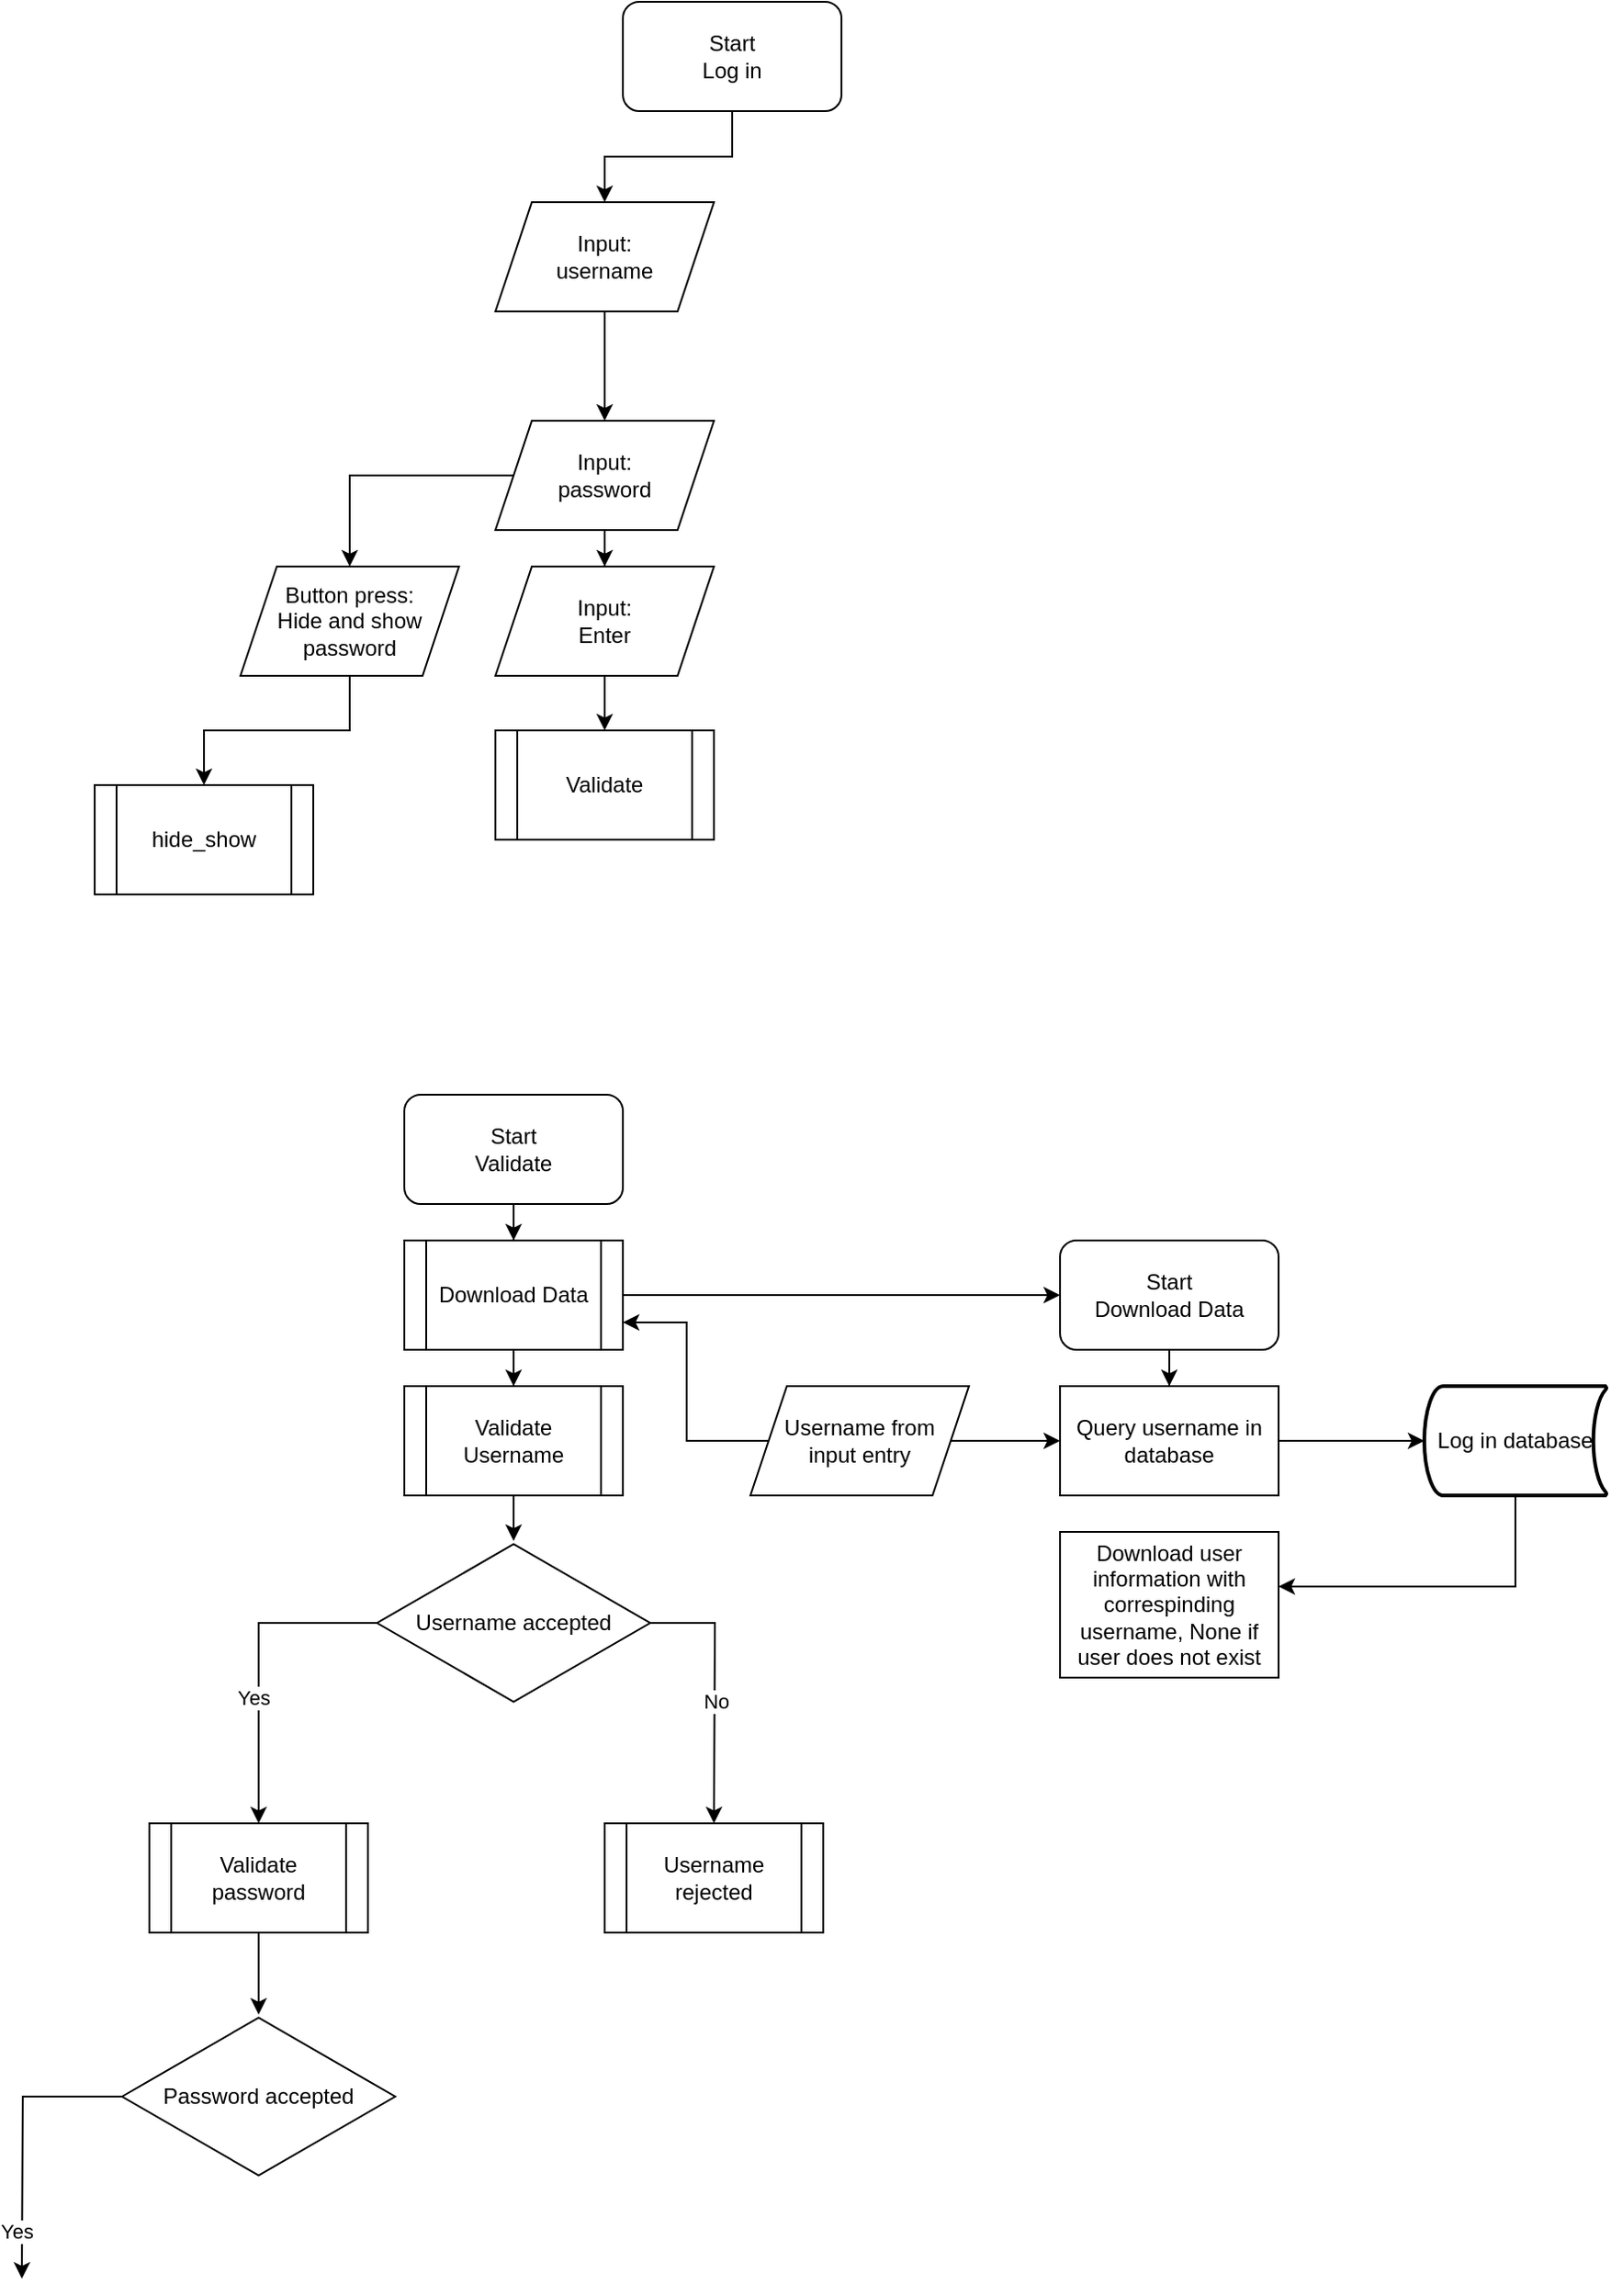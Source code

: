 <mxfile version="20.3.2" type="device"><diagram id="R27SOSAJEqj7ZdD5XJOq" name="Page-1"><mxGraphModel dx="1625" dy="379" grid="1" gridSize="10" guides="1" tooltips="1" connect="1" arrows="1" fold="1" page="1" pageScale="1" pageWidth="827" pageHeight="1169" math="0" shadow="0"><root><mxCell id="0"/><mxCell id="1" parent="0"/><mxCell id="Kor_TK83kr8D7pLzxI9r-2" style="edgeStyle=orthogonalEdgeStyle;rounded=0;orthogonalLoop=1;jettySize=auto;html=1;" edge="1" parent="1" source="Kor_TK83kr8D7pLzxI9r-1" target="Kor_TK83kr8D7pLzxI9r-3"><mxGeometry relative="1" as="geometry"><mxPoint x="380" y="200" as="targetPoint"/></mxGeometry></mxCell><mxCell id="Kor_TK83kr8D7pLzxI9r-1" value="Start&lt;br&gt;Log in" style="rounded=1;whiteSpace=wrap;html=1;" vertex="1" parent="1"><mxGeometry x="320" y="40" width="120" height="60" as="geometry"/></mxCell><mxCell id="Kor_TK83kr8D7pLzxI9r-4" style="edgeStyle=orthogonalEdgeStyle;rounded=0;orthogonalLoop=1;jettySize=auto;html=1;" edge="1" parent="1" source="Kor_TK83kr8D7pLzxI9r-3" target="Kor_TK83kr8D7pLzxI9r-5"><mxGeometry relative="1" as="geometry"><mxPoint x="310" y="270" as="targetPoint"/></mxGeometry></mxCell><mxCell id="Kor_TK83kr8D7pLzxI9r-3" value="Input:&lt;br&gt;username" style="shape=parallelogram;perimeter=parallelogramPerimeter;whiteSpace=wrap;html=1;fixedSize=1;" vertex="1" parent="1"><mxGeometry x="250" y="150" width="120" height="60" as="geometry"/></mxCell><mxCell id="Kor_TK83kr8D7pLzxI9r-6" style="edgeStyle=orthogonalEdgeStyle;rounded=0;orthogonalLoop=1;jettySize=auto;html=1;" edge="1" parent="1" source="Kor_TK83kr8D7pLzxI9r-5" target="Kor_TK83kr8D7pLzxI9r-7"><mxGeometry relative="1" as="geometry"><mxPoint x="170" y="380" as="targetPoint"/></mxGeometry></mxCell><mxCell id="Kor_TK83kr8D7pLzxI9r-14" style="edgeStyle=orthogonalEdgeStyle;rounded=0;orthogonalLoop=1;jettySize=auto;html=1;" edge="1" parent="1" source="Kor_TK83kr8D7pLzxI9r-5" target="Kor_TK83kr8D7pLzxI9r-15"><mxGeometry relative="1" as="geometry"><mxPoint x="310" y="390" as="targetPoint"/></mxGeometry></mxCell><mxCell id="Kor_TK83kr8D7pLzxI9r-5" value="Input:&lt;br&gt;password" style="shape=parallelogram;perimeter=parallelogramPerimeter;whiteSpace=wrap;html=1;fixedSize=1;" vertex="1" parent="1"><mxGeometry x="250" y="270" width="120" height="60" as="geometry"/></mxCell><mxCell id="Kor_TK83kr8D7pLzxI9r-8" style="edgeStyle=orthogonalEdgeStyle;rounded=0;orthogonalLoop=1;jettySize=auto;html=1;" edge="1" parent="1" source="Kor_TK83kr8D7pLzxI9r-7" target="Kor_TK83kr8D7pLzxI9r-9"><mxGeometry relative="1" as="geometry"><mxPoint x="90" y="470" as="targetPoint"/></mxGeometry></mxCell><mxCell id="Kor_TK83kr8D7pLzxI9r-7" value="Button press:&lt;br&gt;Hide and show password" style="shape=parallelogram;perimeter=parallelogramPerimeter;whiteSpace=wrap;html=1;fixedSize=1;" vertex="1" parent="1"><mxGeometry x="110" y="350" width="120" height="60" as="geometry"/></mxCell><mxCell id="Kor_TK83kr8D7pLzxI9r-9" value="hide_show" style="shape=process;whiteSpace=wrap;html=1;backgroundOutline=1;" vertex="1" parent="1"><mxGeometry x="30" y="470" width="120" height="60" as="geometry"/></mxCell><mxCell id="Kor_TK83kr8D7pLzxI9r-16" style="edgeStyle=orthogonalEdgeStyle;rounded=0;orthogonalLoop=1;jettySize=auto;html=1;" edge="1" parent="1" source="Kor_TK83kr8D7pLzxI9r-15" target="Kor_TK83kr8D7pLzxI9r-17"><mxGeometry relative="1" as="geometry"><mxPoint x="310" y="460" as="targetPoint"/></mxGeometry></mxCell><mxCell id="Kor_TK83kr8D7pLzxI9r-15" value="Input:&lt;br&gt;Enter" style="shape=parallelogram;perimeter=parallelogramPerimeter;whiteSpace=wrap;html=1;fixedSize=1;" vertex="1" parent="1"><mxGeometry x="250" y="350" width="120" height="60" as="geometry"/></mxCell><mxCell id="Kor_TK83kr8D7pLzxI9r-17" value="Validate" style="shape=process;whiteSpace=wrap;html=1;backgroundOutline=1;" vertex="1" parent="1"><mxGeometry x="250" y="440" width="120" height="60" as="geometry"/></mxCell><mxCell id="Kor_TK83kr8D7pLzxI9r-19" style="edgeStyle=orthogonalEdgeStyle;rounded=0;orthogonalLoop=1;jettySize=auto;html=1;" edge="1" parent="1" source="Kor_TK83kr8D7pLzxI9r-18" target="Kor_TK83kr8D7pLzxI9r-20"><mxGeometry relative="1" as="geometry"><mxPoint x="260" y="770" as="targetPoint"/></mxGeometry></mxCell><mxCell id="Kor_TK83kr8D7pLzxI9r-18" value="Start&lt;br&gt;Validate" style="rounded=1;whiteSpace=wrap;html=1;" vertex="1" parent="1"><mxGeometry x="200" y="640" width="120" height="60" as="geometry"/></mxCell><mxCell id="Kor_TK83kr8D7pLzxI9r-21" style="edgeStyle=orthogonalEdgeStyle;rounded=0;orthogonalLoop=1;jettySize=auto;html=1;" edge="1" parent="1" source="Kor_TK83kr8D7pLzxI9r-20" target="Kor_TK83kr8D7pLzxI9r-22"><mxGeometry relative="1" as="geometry"><mxPoint x="260" y="820" as="targetPoint"/></mxGeometry></mxCell><mxCell id="Kor_TK83kr8D7pLzxI9r-61" style="edgeStyle=orthogonalEdgeStyle;rounded=0;orthogonalLoop=1;jettySize=auto;html=1;entryX=0;entryY=0.5;entryDx=0;entryDy=0;" edge="1" parent="1" source="Kor_TK83kr8D7pLzxI9r-20" target="Kor_TK83kr8D7pLzxI9r-41"><mxGeometry relative="1" as="geometry"/></mxCell><mxCell id="Kor_TK83kr8D7pLzxI9r-20" value="Download Data" style="shape=process;whiteSpace=wrap;html=1;backgroundOutline=1;" vertex="1" parent="1"><mxGeometry x="200" y="720" width="120" height="60" as="geometry"/></mxCell><mxCell id="Kor_TK83kr8D7pLzxI9r-23" style="edgeStyle=orthogonalEdgeStyle;rounded=0;orthogonalLoop=1;jettySize=auto;html=1;" edge="1" parent="1" source="Kor_TK83kr8D7pLzxI9r-22" target="Kor_TK83kr8D7pLzxI9r-26"><mxGeometry relative="1" as="geometry"><mxPoint x="260" y="930" as="targetPoint"/></mxGeometry></mxCell><mxCell id="Kor_TK83kr8D7pLzxI9r-22" value="Validate Username" style="shape=process;whiteSpace=wrap;html=1;backgroundOutline=1;" vertex="1" parent="1"><mxGeometry x="200" y="800" width="120" height="60" as="geometry"/></mxCell><mxCell id="Kor_TK83kr8D7pLzxI9r-27" style="edgeStyle=orthogonalEdgeStyle;rounded=0;orthogonalLoop=1;jettySize=auto;html=1;" edge="1" parent="1" source="Kor_TK83kr8D7pLzxI9r-26" target="Kor_TK83kr8D7pLzxI9r-29"><mxGeometry relative="1" as="geometry"><mxPoint x="155" y="1010" as="targetPoint"/></mxGeometry></mxCell><mxCell id="Kor_TK83kr8D7pLzxI9r-30" value="Yes" style="edgeLabel;html=1;align=center;verticalAlign=middle;resizable=0;points=[];" vertex="1" connectable="0" parent="Kor_TK83kr8D7pLzxI9r-27"><mxGeometry x="0.212" y="-3" relative="1" as="geometry"><mxPoint as="offset"/></mxGeometry></mxCell><mxCell id="Kor_TK83kr8D7pLzxI9r-31" style="edgeStyle=orthogonalEdgeStyle;rounded=0;orthogonalLoop=1;jettySize=auto;html=1;" edge="1" parent="1" source="Kor_TK83kr8D7pLzxI9r-26"><mxGeometry relative="1" as="geometry"><mxPoint x="370" y="1040" as="targetPoint"/></mxGeometry></mxCell><mxCell id="Kor_TK83kr8D7pLzxI9r-32" value="No" style="edgeLabel;html=1;align=center;verticalAlign=middle;resizable=0;points=[];" vertex="1" connectable="0" parent="Kor_TK83kr8D7pLzxI9r-31"><mxGeometry x="0.076" relative="1" as="geometry"><mxPoint as="offset"/></mxGeometry></mxCell><mxCell id="Kor_TK83kr8D7pLzxI9r-26" value="Username accepted" style="html=1;whiteSpace=wrap;aspect=fixed;shape=isoRectangle;" vertex="1" parent="1"><mxGeometry x="185" y="885" width="150" height="90" as="geometry"/></mxCell><mxCell id="Kor_TK83kr8D7pLzxI9r-37" style="edgeStyle=orthogonalEdgeStyle;rounded=0;orthogonalLoop=1;jettySize=auto;html=1;" edge="1" parent="1" source="Kor_TK83kr8D7pLzxI9r-29" target="Kor_TK83kr8D7pLzxI9r-38"><mxGeometry relative="1" as="geometry"><mxPoint x="120" y="1190" as="targetPoint"/></mxGeometry></mxCell><mxCell id="Kor_TK83kr8D7pLzxI9r-29" value="Validate password" style="shape=process;whiteSpace=wrap;html=1;backgroundOutline=1;" vertex="1" parent="1"><mxGeometry x="60" y="1040" width="120" height="60" as="geometry"/></mxCell><mxCell id="Kor_TK83kr8D7pLzxI9r-33" value="Username rejected" style="shape=process;whiteSpace=wrap;html=1;backgroundOutline=1;" vertex="1" parent="1"><mxGeometry x="310" y="1040" width="120" height="60" as="geometry"/></mxCell><mxCell id="Kor_TK83kr8D7pLzxI9r-39" style="edgeStyle=orthogonalEdgeStyle;rounded=0;orthogonalLoop=1;jettySize=auto;html=1;" edge="1" parent="1" source="Kor_TK83kr8D7pLzxI9r-38"><mxGeometry relative="1" as="geometry"><mxPoint x="-10" y="1290" as="targetPoint"/></mxGeometry></mxCell><mxCell id="Kor_TK83kr8D7pLzxI9r-40" value="Yes" style="edgeLabel;html=1;align=center;verticalAlign=middle;resizable=0;points=[];" vertex="1" connectable="0" parent="Kor_TK83kr8D7pLzxI9r-39"><mxGeometry x="0.664" y="-3" relative="1" as="geometry"><mxPoint as="offset"/></mxGeometry></mxCell><mxCell id="Kor_TK83kr8D7pLzxI9r-38" value="Password accepted" style="html=1;whiteSpace=wrap;aspect=fixed;shape=isoRectangle;" vertex="1" parent="1"><mxGeometry x="45" y="1145" width="150" height="90" as="geometry"/></mxCell><mxCell id="Kor_TK83kr8D7pLzxI9r-54" style="edgeStyle=orthogonalEdgeStyle;rounded=0;orthogonalLoop=1;jettySize=auto;html=1;entryX=0.5;entryY=0;entryDx=0;entryDy=0;" edge="1" parent="1" source="Kor_TK83kr8D7pLzxI9r-41" target="Kor_TK83kr8D7pLzxI9r-43"><mxGeometry relative="1" as="geometry"/></mxCell><mxCell id="Kor_TK83kr8D7pLzxI9r-41" value="Start&lt;br&gt;Download Data" style="rounded=1;whiteSpace=wrap;html=1;" vertex="1" parent="1"><mxGeometry x="560" y="720" width="120" height="60" as="geometry"/></mxCell><mxCell id="Kor_TK83kr8D7pLzxI9r-55" style="edgeStyle=orthogonalEdgeStyle;rounded=0;orthogonalLoop=1;jettySize=auto;html=1;entryX=0;entryY=0.5;entryDx=0;entryDy=0;entryPerimeter=0;" edge="1" parent="1" source="Kor_TK83kr8D7pLzxI9r-43" target="Kor_TK83kr8D7pLzxI9r-44"><mxGeometry relative="1" as="geometry"/></mxCell><mxCell id="Kor_TK83kr8D7pLzxI9r-43" value="Query username in database" style="rounded=0;whiteSpace=wrap;html=1;" vertex="1" parent="1"><mxGeometry x="560" y="800" width="120" height="60" as="geometry"/></mxCell><mxCell id="Kor_TK83kr8D7pLzxI9r-57" style="edgeStyle=orthogonalEdgeStyle;rounded=0;orthogonalLoop=1;jettySize=auto;html=1;" edge="1" parent="1" source="Kor_TK83kr8D7pLzxI9r-44" target="Kor_TK83kr8D7pLzxI9r-58"><mxGeometry relative="1" as="geometry"><mxPoint x="620" y="910" as="targetPoint"/><Array as="points"><mxPoint x="810" y="910"/></Array></mxGeometry></mxCell><mxCell id="Kor_TK83kr8D7pLzxI9r-44" value="Log in database" style="strokeWidth=2;html=1;shape=mxgraph.flowchart.stored_data;whiteSpace=wrap;" vertex="1" parent="1"><mxGeometry x="760" y="800" width="100" height="60" as="geometry"/></mxCell><mxCell id="Kor_TK83kr8D7pLzxI9r-53" style="edgeStyle=orthogonalEdgeStyle;rounded=0;orthogonalLoop=1;jettySize=auto;html=1;entryX=0;entryY=0.5;entryDx=0;entryDy=0;" edge="1" parent="1" source="Kor_TK83kr8D7pLzxI9r-50" target="Kor_TK83kr8D7pLzxI9r-43"><mxGeometry relative="1" as="geometry"/></mxCell><mxCell id="Kor_TK83kr8D7pLzxI9r-60" style="edgeStyle=orthogonalEdgeStyle;rounded=0;orthogonalLoop=1;jettySize=auto;html=1;entryX=1;entryY=0.75;entryDx=0;entryDy=0;" edge="1" parent="1" source="Kor_TK83kr8D7pLzxI9r-50" target="Kor_TK83kr8D7pLzxI9r-20"><mxGeometry relative="1" as="geometry"/></mxCell><mxCell id="Kor_TK83kr8D7pLzxI9r-50" value="Username from&lt;br&gt;input entry" style="shape=parallelogram;perimeter=parallelogramPerimeter;whiteSpace=wrap;html=1;fixedSize=1;" vertex="1" parent="1"><mxGeometry x="390" y="800" width="120" height="60" as="geometry"/></mxCell><mxCell id="Kor_TK83kr8D7pLzxI9r-58" value="Download user information with correspinding username, None if user does not exist" style="rounded=0;whiteSpace=wrap;html=1;" vertex="1" parent="1"><mxGeometry x="560" y="880" width="120" height="80" as="geometry"/></mxCell></root></mxGraphModel></diagram></mxfile>